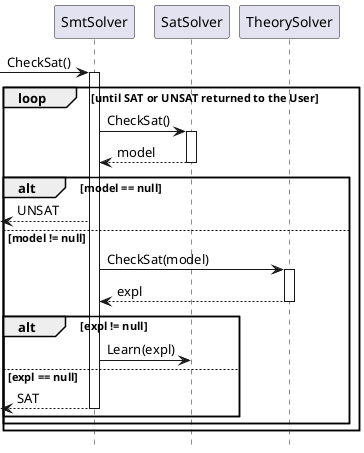 @startuml DPLL

skinparam Shadowing false
hide footbox

participant SmtSolver
participant SatSolver
participant TheorySolver

[-> SmtSolver ++: CheckSat() 
loop until SAT or UNSAT returned to the User
    SmtSolver -> SatSolver ++: CheckSat()
    return model

    alt model == null
       [<-- SmtSolver: UNSAT
    else model != null
        SmtSolver -> TheorySolver ++: CheckSat(model)
        return expl

        alt expl != null
            SmtSolver -> SatSolver: Learn(expl)
        else expl == null
            return SAT
        end
    end
end

@enduml

